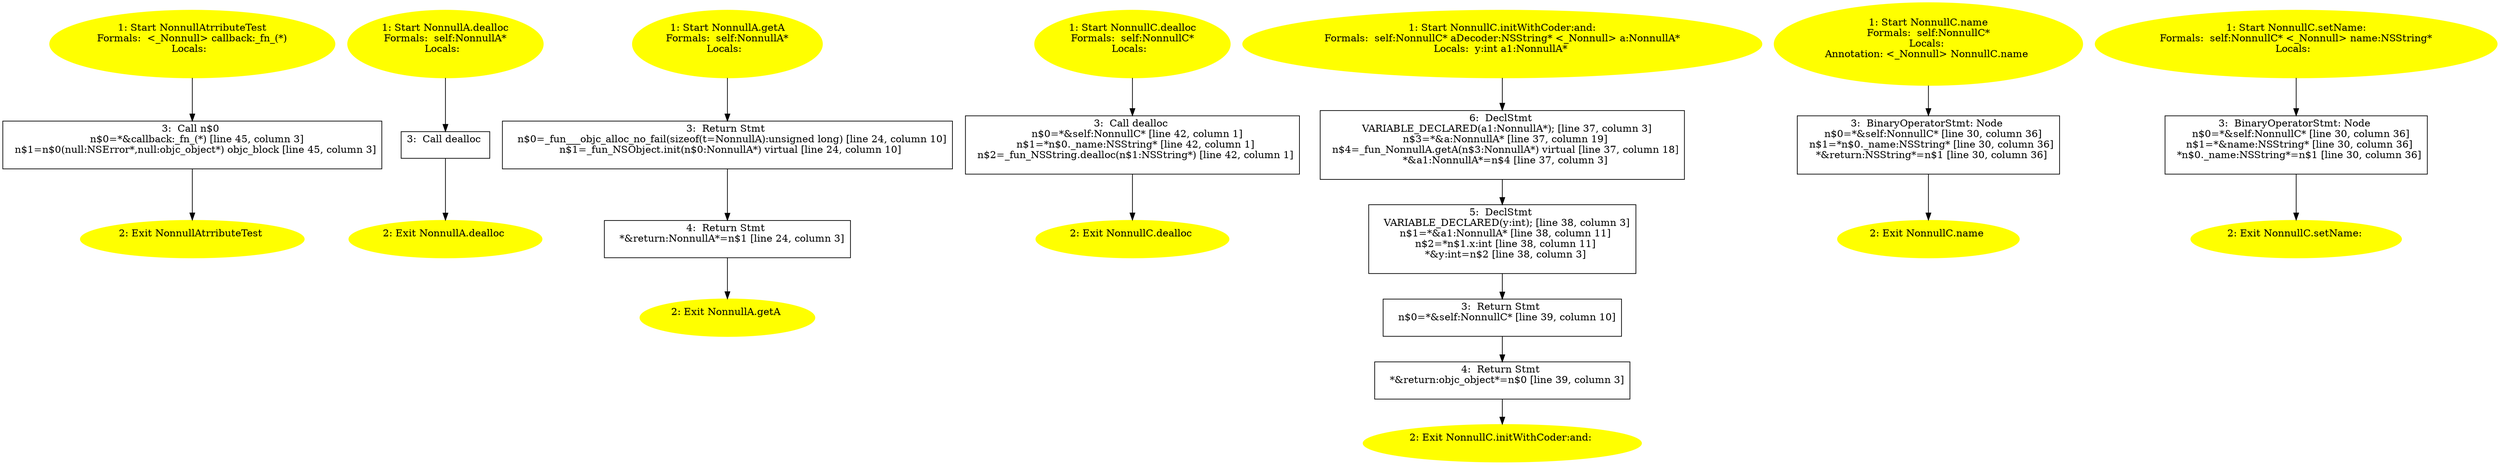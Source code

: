 /* @generated */
digraph cfg {
"NonnullAtrributeTest.69a49728cf7d46ab0add381e5c93704c_1" [label="1: Start NonnullAtrributeTest\nFormals:  <_Nonnull> callback:_fn_(*)\nLocals:  \n  " color=yellow style=filled]
	

	 "NonnullAtrributeTest.69a49728cf7d46ab0add381e5c93704c_1" -> "NonnullAtrributeTest.69a49728cf7d46ab0add381e5c93704c_3" ;
"NonnullAtrributeTest.69a49728cf7d46ab0add381e5c93704c_2" [label="2: Exit NonnullAtrributeTest \n  " color=yellow style=filled]
	

"NonnullAtrributeTest.69a49728cf7d46ab0add381e5c93704c_3" [label="3:  Call n$0 \n   n$0=*&callback:_fn_(*) [line 45, column 3]\n  n$1=n$0(null:NSError*,null:objc_object*) objc_block [line 45, column 3]\n " shape="box"]
	

	 "NonnullAtrributeTest.69a49728cf7d46ab0add381e5c93704c_3" -> "NonnullAtrributeTest.69a49728cf7d46ab0add381e5c93704c_2" ;
"dealloc#NonnullA#instance.ab64b440b6de9bb3d108ab73ec461d09_1" [label="1: Start NonnullA.dealloc\nFormals:  self:NonnullA*\nLocals:  \n  " color=yellow style=filled]
	

	 "dealloc#NonnullA#instance.ab64b440b6de9bb3d108ab73ec461d09_1" -> "dealloc#NonnullA#instance.ab64b440b6de9bb3d108ab73ec461d09_3" ;
"dealloc#NonnullA#instance.ab64b440b6de9bb3d108ab73ec461d09_2" [label="2: Exit NonnullA.dealloc \n  " color=yellow style=filled]
	

"dealloc#NonnullA#instance.ab64b440b6de9bb3d108ab73ec461d09_3" [label="3:  Call dealloc \n  " shape="box"]
	

	 "dealloc#NonnullA#instance.ab64b440b6de9bb3d108ab73ec461d09_3" -> "dealloc#NonnullA#instance.ab64b440b6de9bb3d108ab73ec461d09_2" ;
"getA#NonnullA#instance.d4b29ece551a370c3f0c0c12526b3def_1" [label="1: Start NonnullA.getA\nFormals:  self:NonnullA*\nLocals:  \n  " color=yellow style=filled]
	

	 "getA#NonnullA#instance.d4b29ece551a370c3f0c0c12526b3def_1" -> "getA#NonnullA#instance.d4b29ece551a370c3f0c0c12526b3def_3" ;
"getA#NonnullA#instance.d4b29ece551a370c3f0c0c12526b3def_2" [label="2: Exit NonnullA.getA \n  " color=yellow style=filled]
	

"getA#NonnullA#instance.d4b29ece551a370c3f0c0c12526b3def_3" [label="3:  Return Stmt \n   n$0=_fun___objc_alloc_no_fail(sizeof(t=NonnullA):unsigned long) [line 24, column 10]\n  n$1=_fun_NSObject.init(n$0:NonnullA*) virtual [line 24, column 10]\n " shape="box"]
	

	 "getA#NonnullA#instance.d4b29ece551a370c3f0c0c12526b3def_3" -> "getA#NonnullA#instance.d4b29ece551a370c3f0c0c12526b3def_4" ;
"getA#NonnullA#instance.d4b29ece551a370c3f0c0c12526b3def_4" [label="4:  Return Stmt \n   *&return:NonnullA*=n$1 [line 24, column 3]\n " shape="box"]
	

	 "getA#NonnullA#instance.d4b29ece551a370c3f0c0c12526b3def_4" -> "getA#NonnullA#instance.d4b29ece551a370c3f0c0c12526b3def_2" ;
"dealloc#NonnullC#instance.a35e7cd71ed482b37e513a9c2a2e24d8_1" [label="1: Start NonnullC.dealloc\nFormals:  self:NonnullC*\nLocals:  \n  " color=yellow style=filled]
	

	 "dealloc#NonnullC#instance.a35e7cd71ed482b37e513a9c2a2e24d8_1" -> "dealloc#NonnullC#instance.a35e7cd71ed482b37e513a9c2a2e24d8_3" ;
"dealloc#NonnullC#instance.a35e7cd71ed482b37e513a9c2a2e24d8_2" [label="2: Exit NonnullC.dealloc \n  " color=yellow style=filled]
	

"dealloc#NonnullC#instance.a35e7cd71ed482b37e513a9c2a2e24d8_3" [label="3:  Call dealloc \n   n$0=*&self:NonnullC* [line 42, column 1]\n  n$1=*n$0._name:NSString* [line 42, column 1]\n  n$2=_fun_NSString.dealloc(n$1:NSString*) [line 42, column 1]\n " shape="box"]
	

	 "dealloc#NonnullC#instance.a35e7cd71ed482b37e513a9c2a2e24d8_3" -> "dealloc#NonnullC#instance.a35e7cd71ed482b37e513a9c2a2e24d8_2" ;
"initWithCoder:and:#NonnullC(class NSString,class NonnullA)#instance.e23828ce4467c2001440771e2c4692f8_1" [label="1: Start NonnullC.initWithCoder:and:\nFormals:  self:NonnullC* aDecoder:NSString* <_Nonnull> a:NonnullA*\nLocals:  y:int a1:NonnullA* \n  " color=yellow style=filled]
	

	 "initWithCoder:and:#NonnullC(class NSString,class NonnullA)#instance.e23828ce4467c2001440771e2c4692f8_1" -> "initWithCoder:and:#NonnullC(class NSString,class NonnullA)#instance.e23828ce4467c2001440771e2c4692f8_6" ;
"initWithCoder:and:#NonnullC(class NSString,class NonnullA)#instance.e23828ce4467c2001440771e2c4692f8_2" [label="2: Exit NonnullC.initWithCoder:and: \n  " color=yellow style=filled]
	

"initWithCoder:and:#NonnullC(class NSString,class NonnullA)#instance.e23828ce4467c2001440771e2c4692f8_3" [label="3:  Return Stmt \n   n$0=*&self:NonnullC* [line 39, column 10]\n " shape="box"]
	

	 "initWithCoder:and:#NonnullC(class NSString,class NonnullA)#instance.e23828ce4467c2001440771e2c4692f8_3" -> "initWithCoder:and:#NonnullC(class NSString,class NonnullA)#instance.e23828ce4467c2001440771e2c4692f8_4" ;
"initWithCoder:and:#NonnullC(class NSString,class NonnullA)#instance.e23828ce4467c2001440771e2c4692f8_4" [label="4:  Return Stmt \n   *&return:objc_object*=n$0 [line 39, column 3]\n " shape="box"]
	

	 "initWithCoder:and:#NonnullC(class NSString,class NonnullA)#instance.e23828ce4467c2001440771e2c4692f8_4" -> "initWithCoder:and:#NonnullC(class NSString,class NonnullA)#instance.e23828ce4467c2001440771e2c4692f8_2" ;
"initWithCoder:and:#NonnullC(class NSString,class NonnullA)#instance.e23828ce4467c2001440771e2c4692f8_5" [label="5:  DeclStmt \n   VARIABLE_DECLARED(y:int); [line 38, column 3]\n  n$1=*&a1:NonnullA* [line 38, column 11]\n  n$2=*n$1.x:int [line 38, column 11]\n  *&y:int=n$2 [line 38, column 3]\n " shape="box"]
	

	 "initWithCoder:and:#NonnullC(class NSString,class NonnullA)#instance.e23828ce4467c2001440771e2c4692f8_5" -> "initWithCoder:and:#NonnullC(class NSString,class NonnullA)#instance.e23828ce4467c2001440771e2c4692f8_3" ;
"initWithCoder:and:#NonnullC(class NSString,class NonnullA)#instance.e23828ce4467c2001440771e2c4692f8_6" [label="6:  DeclStmt \n   VARIABLE_DECLARED(a1:NonnullA*); [line 37, column 3]\n  n$3=*&a:NonnullA* [line 37, column 19]\n  n$4=_fun_NonnullA.getA(n$3:NonnullA*) virtual [line 37, column 18]\n  *&a1:NonnullA*=n$4 [line 37, column 3]\n " shape="box"]
	

	 "initWithCoder:and:#NonnullC(class NSString,class NonnullA)#instance.e23828ce4467c2001440771e2c4692f8_6" -> "initWithCoder:and:#NonnullC(class NSString,class NonnullA)#instance.e23828ce4467c2001440771e2c4692f8_5" ;
"name#NonnullC#instance.9c59c8694c0f7942ace24d4346f9a7cd_1" [label="1: Start NonnullC.name\nFormals:  self:NonnullC*\nLocals: \nAnnotation: <_Nonnull> NonnullC.name \n  " color=yellow style=filled]
	

	 "name#NonnullC#instance.9c59c8694c0f7942ace24d4346f9a7cd_1" -> "name#NonnullC#instance.9c59c8694c0f7942ace24d4346f9a7cd_3" ;
"name#NonnullC#instance.9c59c8694c0f7942ace24d4346f9a7cd_2" [label="2: Exit NonnullC.name \n  " color=yellow style=filled]
	

"name#NonnullC#instance.9c59c8694c0f7942ace24d4346f9a7cd_3" [label="3:  BinaryOperatorStmt: Node \n   n$0=*&self:NonnullC* [line 30, column 36]\n  n$1=*n$0._name:NSString* [line 30, column 36]\n  *&return:NSString*=n$1 [line 30, column 36]\n " shape="box"]
	

	 "name#NonnullC#instance.9c59c8694c0f7942ace24d4346f9a7cd_3" -> "name#NonnullC#instance.9c59c8694c0f7942ace24d4346f9a7cd_2" ;
"setName:#NonnullC(class NSString)#instance.06c11492d4403b7a142558aeec6ac42a_1" [label="1: Start NonnullC.setName:\nFormals:  self:NonnullC* <_Nonnull> name:NSString*\nLocals:  \n  " color=yellow style=filled]
	

	 "setName:#NonnullC(class NSString)#instance.06c11492d4403b7a142558aeec6ac42a_1" -> "setName:#NonnullC(class NSString)#instance.06c11492d4403b7a142558aeec6ac42a_3" ;
"setName:#NonnullC(class NSString)#instance.06c11492d4403b7a142558aeec6ac42a_2" [label="2: Exit NonnullC.setName: \n  " color=yellow style=filled]
	

"setName:#NonnullC(class NSString)#instance.06c11492d4403b7a142558aeec6ac42a_3" [label="3:  BinaryOperatorStmt: Node \n   n$0=*&self:NonnullC* [line 30, column 36]\n  n$1=*&name:NSString* [line 30, column 36]\n  *n$0._name:NSString*=n$1 [line 30, column 36]\n " shape="box"]
	

	 "setName:#NonnullC(class NSString)#instance.06c11492d4403b7a142558aeec6ac42a_3" -> "setName:#NonnullC(class NSString)#instance.06c11492d4403b7a142558aeec6ac42a_2" ;
}
